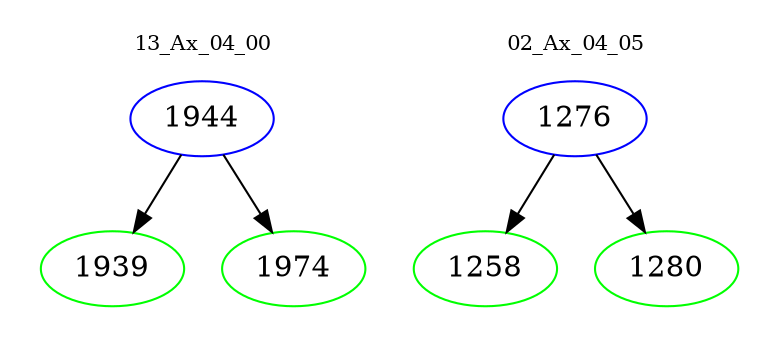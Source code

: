 digraph{
subgraph cluster_0 {
color = white
label = "13_Ax_04_00";
fontsize=10;
T0_1944 [label="1944", color="blue"]
T0_1944 -> T0_1939 [color="black"]
T0_1939 [label="1939", color="green"]
T0_1944 -> T0_1974 [color="black"]
T0_1974 [label="1974", color="green"]
}
subgraph cluster_1 {
color = white
label = "02_Ax_04_05";
fontsize=10;
T1_1276 [label="1276", color="blue"]
T1_1276 -> T1_1258 [color="black"]
T1_1258 [label="1258", color="green"]
T1_1276 -> T1_1280 [color="black"]
T1_1280 [label="1280", color="green"]
}
}

